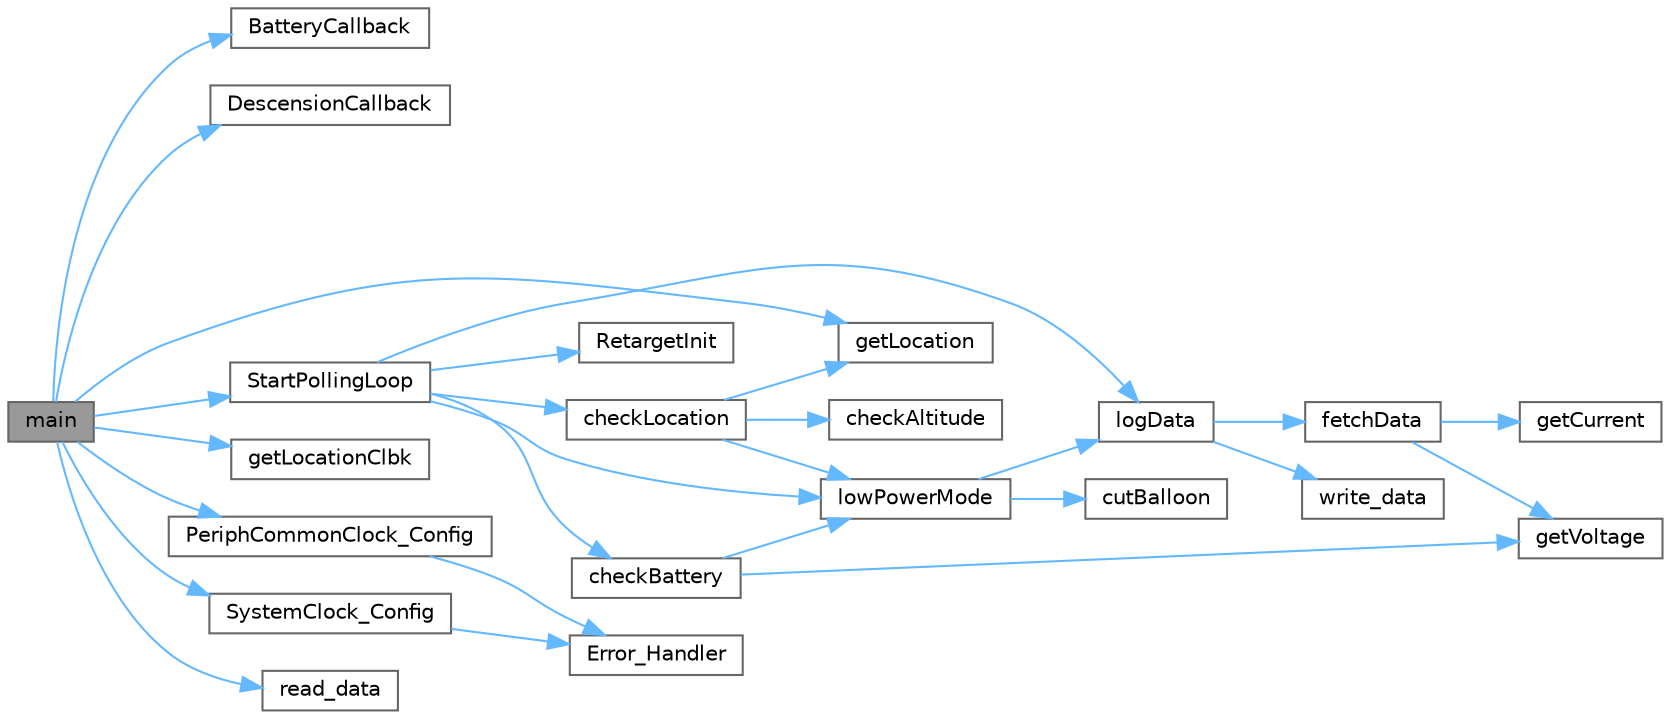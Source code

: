 digraph "main"
{
 // LATEX_PDF_SIZE
  bgcolor="transparent";
  edge [fontname=Helvetica,fontsize=10,labelfontname=Helvetica,labelfontsize=10];
  node [fontname=Helvetica,fontsize=10,shape=box,height=0.2,width=0.4];
  rankdir="LR";
  Node1 [id="Node000001",label="main",height=0.2,width=0.4,color="gray40", fillcolor="grey60", style="filled", fontcolor="black",tooltip="The application entry point."];
  Node1 -> Node2 [id="edge1_Node000001_Node000002",color="steelblue1",style="solid",tooltip=" "];
  Node2 [id="Node000002",label="BatteryCallback",height=0.2,width=0.4,color="grey40", fillcolor="white", style="filled",URL="$main_8c.html#aa1b17572b94b783b893f0373896ec1cb",tooltip=" "];
  Node1 -> Node3 [id="edge2_Node000001_Node000003",color="steelblue1",style="solid",tooltip=" "];
  Node3 [id="Node000003",label="DescensionCallback",height=0.2,width=0.4,color="grey40", fillcolor="white", style="filled",URL="$main_8c.html#ad5cdac6bdf7b99ddec4a0e9eb8b39019",tooltip=" "];
  Node1 -> Node4 [id="edge3_Node000001_Node000004",color="steelblue1",style="solid",tooltip=" "];
  Node4 [id="Node000004",label="getLocation",height=0.2,width=0.4,color="grey40", fillcolor="white", style="filled",URL="$HAWB__APRS_8c.html#a5711641ccbef7050bd8a18308f068c31",tooltip="Copies the received data from the SPI DMA to the position data type."];
  Node1 -> Node5 [id="edge4_Node000001_Node000005",color="steelblue1",style="solid",tooltip=" "];
  Node5 [id="Node000005",label="getLocationClbk",height=0.2,width=0.4,color="grey40", fillcolor="white", style="filled",URL="$HAWB__APRS_8c.html#a199ab7a993b919d05cc3ecd24e1e8d7c",tooltip="A callback function that reads the big endian data from the APRS."];
  Node1 -> Node6 [id="edge5_Node000001_Node000006",color="steelblue1",style="solid",tooltip=" "];
  Node6 [id="Node000006",label="PeriphCommonClock_Config",height=0.2,width=0.4,color="grey40", fillcolor="white", style="filled",URL="$main_8c.html#a336c5acb34a801b2984e602b97ed7b73",tooltip="Peripherals Common Clock Configuration."];
  Node6 -> Node7 [id="edge6_Node000006_Node000007",color="steelblue1",style="solid",tooltip=" "];
  Node7 [id="Node000007",label="Error_Handler",height=0.2,width=0.4,color="grey40", fillcolor="white", style="filled",URL="$main_8c.html#a1730ffe1e560465665eb47d9264826f9",tooltip="This function is executed in case of error occurrence."];
  Node1 -> Node8 [id="edge7_Node000001_Node000008",color="steelblue1",style="solid",tooltip=" "];
  Node8 [id="Node000008",label="read_data",height=0.2,width=0.4,color="grey40", fillcolor="white", style="filled",URL="$data__storage_8c.html#a055a60587b125cdf4d641a677134f10f",tooltip="Read all data from user flash memory and send over UART."];
  Node1 -> Node9 [id="edge8_Node000001_Node000009",color="steelblue1",style="solid",tooltip=" "];
  Node9 [id="Node000009",label="StartPollingLoop",height=0.2,width=0.4,color="grey40", fillcolor="white", style="filled",URL="$main_8c.html#a759a5136e8de4eb425cd70f7fd2d7c56",tooltip="Function implementing the PollingLoop thread."];
  Node9 -> Node10 [id="edge9_Node000009_Node000010",color="steelblue1",style="solid",tooltip=" "];
  Node10 [id="Node000010",label="checkBattery",height=0.2,width=0.4,color="grey40", fillcolor="white", style="filled",URL="$main_8c.html#aa83247e4f6ab7b75375411b33d06b4ed",tooltip=" "];
  Node10 -> Node11 [id="edge10_Node000010_Node000011",color="steelblue1",style="solid",tooltip=" "];
  Node11 [id="Node000011",label="getVoltage",height=0.2,width=0.4,color="grey40", fillcolor="white", style="filled",URL="$main_8c.html#a14b93c949846ddbbd680be6f809a50e0",tooltip=" "];
  Node10 -> Node12 [id="edge11_Node000010_Node000012",color="steelblue1",style="solid",tooltip=" "];
  Node12 [id="Node000012",label="lowPowerMode",height=0.2,width=0.4,color="grey40", fillcolor="white", style="filled",URL="$main_8c.html#a981db6ff810219d7738bceedee5d257c",tooltip=" "];
  Node12 -> Node13 [id="edge12_Node000012_Node000013",color="steelblue1",style="solid",tooltip=" "];
  Node13 [id="Node000013",label="cutBalloon",height=0.2,width=0.4,color="grey40", fillcolor="white", style="filled",URL="$main_8c.html#ad6e2a047d18a9b03e58ce3edb8f16bfb",tooltip=" "];
  Node12 -> Node14 [id="edge13_Node000012_Node000014",color="steelblue1",style="solid",tooltip=" "];
  Node14 [id="Node000014",label="logData",height=0.2,width=0.4,color="grey40", fillcolor="white", style="filled",URL="$main_8c.html#a265445e36681dc69e4b06f1cf8c9eb76",tooltip=" "];
  Node14 -> Node15 [id="edge14_Node000014_Node000015",color="steelblue1",style="solid",tooltip=" "];
  Node15 [id="Node000015",label="fetchData",height=0.2,width=0.4,color="grey40", fillcolor="white", style="filled",URL="$main_8c.html#a651818c4f461ea9dd9333286e21b64ad",tooltip=" "];
  Node15 -> Node16 [id="edge15_Node000015_Node000016",color="steelblue1",style="solid",tooltip=" "];
  Node16 [id="Node000016",label="getCurrent",height=0.2,width=0.4,color="grey40", fillcolor="white", style="filled",URL="$main_8c.html#aa4dd018fd4d39cda6080f79d9dfd02df",tooltip=" "];
  Node15 -> Node11 [id="edge16_Node000015_Node000011",color="steelblue1",style="solid",tooltip=" "];
  Node14 -> Node17 [id="edge17_Node000014_Node000017",color="steelblue1",style="solid",tooltip=" "];
  Node17 [id="Node000017",label="write_data",height=0.2,width=0.4,color="grey40", fillcolor="white", style="filled",URL="$data__storage_8c.html#ac978f7e70df8c1d285a3c18511e26c13",tooltip="Write 8 32-bit words to the flash memory."];
  Node9 -> Node18 [id="edge18_Node000009_Node000018",color="steelblue1",style="solid",tooltip=" "];
  Node18 [id="Node000018",label="checkLocation",height=0.2,width=0.4,color="grey40", fillcolor="white", style="filled",URL="$main_8c.html#a3ff8c676195c0e5cdbd603661fddb8dc",tooltip=" "];
  Node18 -> Node19 [id="edge19_Node000018_Node000019",color="steelblue1",style="solid",tooltip=" "];
  Node19 [id="Node000019",label="checkAltitude",height=0.2,width=0.4,color="grey40", fillcolor="white", style="filled",URL="$main_8c.html#aa08443b555b6a2a091f6224d2c74f067",tooltip=" "];
  Node18 -> Node4 [id="edge20_Node000018_Node000004",color="steelblue1",style="solid",tooltip=" "];
  Node18 -> Node12 [id="edge21_Node000018_Node000012",color="steelblue1",style="solid",tooltip=" "];
  Node9 -> Node14 [id="edge22_Node000009_Node000014",color="steelblue1",style="solid",tooltip=" "];
  Node9 -> Node12 [id="edge23_Node000009_Node000012",color="steelblue1",style="solid",tooltip=" "];
  Node9 -> Node20 [id="edge24_Node000009_Node000020",color="steelblue1",style="solid",tooltip=" "];
  Node20 [id="Node000020",label="RetargetInit",height=0.2,width=0.4,color="grey40", fillcolor="white", style="filled",URL="$retarget_8c.html#ac7028227e5051dfa3bb8fabb0edd07c8",tooltip=" "];
  Node1 -> Node21 [id="edge25_Node000001_Node000021",color="steelblue1",style="solid",tooltip=" "];
  Node21 [id="Node000021",label="SystemClock_Config",height=0.2,width=0.4,color="grey40", fillcolor="white", style="filled",URL="$main_8c.html#a70af21c671abfcc773614a9a4f63d920",tooltip="System Clock Configuration."];
  Node21 -> Node7 [id="edge26_Node000021_Node000007",color="steelblue1",style="solid",tooltip=" "];
}
